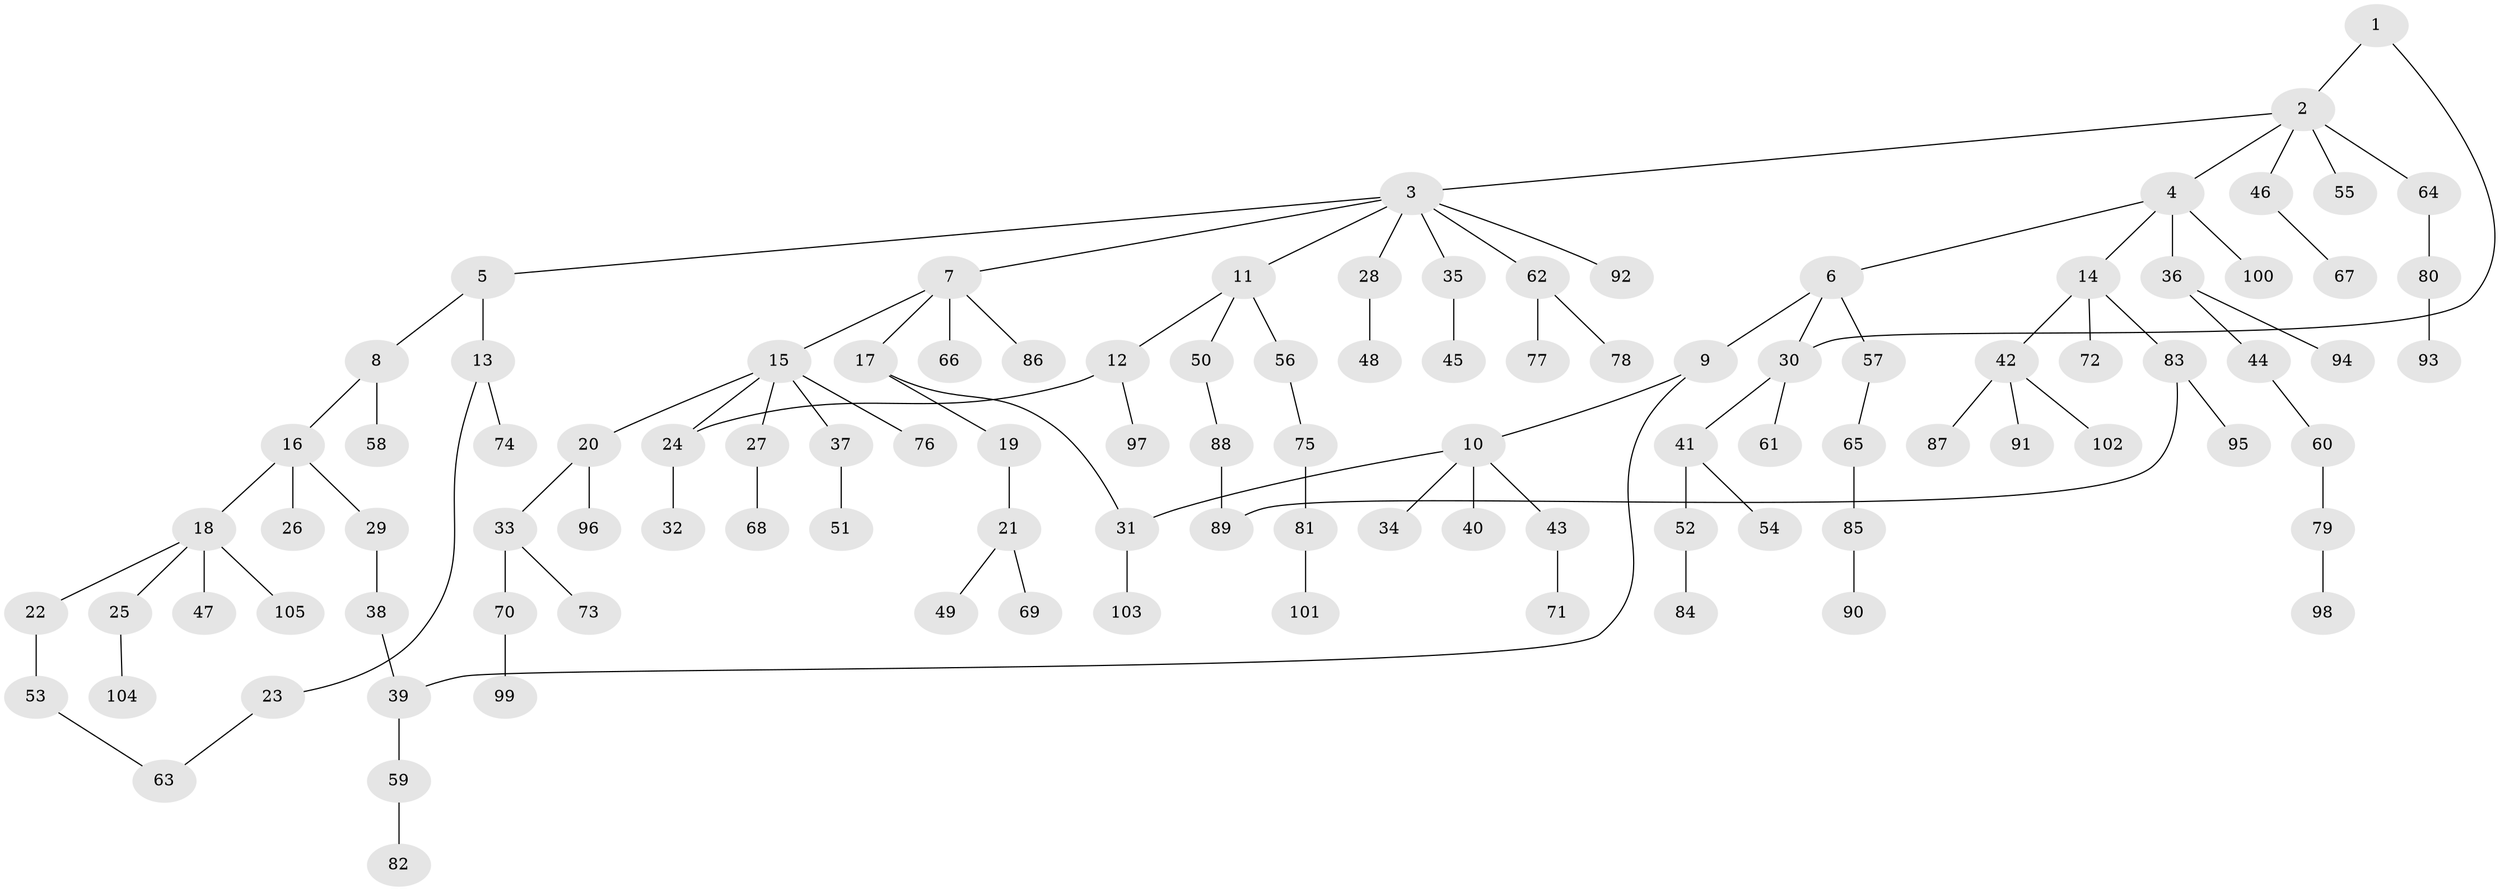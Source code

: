 // coarse degree distribution, {2: 0.27941176470588236, 9: 0.029411764705882353, 4: 0.058823529411764705, 6: 0.014705882352941176, 5: 0.029411764705882353, 3: 0.08823529411764706, 7: 0.014705882352941176, 1: 0.4852941176470588}
// Generated by graph-tools (version 1.1) at 2025/41/03/06/25 10:41:30]
// undirected, 105 vertices, 110 edges
graph export_dot {
graph [start="1"]
  node [color=gray90,style=filled];
  1;
  2;
  3;
  4;
  5;
  6;
  7;
  8;
  9;
  10;
  11;
  12;
  13;
  14;
  15;
  16;
  17;
  18;
  19;
  20;
  21;
  22;
  23;
  24;
  25;
  26;
  27;
  28;
  29;
  30;
  31;
  32;
  33;
  34;
  35;
  36;
  37;
  38;
  39;
  40;
  41;
  42;
  43;
  44;
  45;
  46;
  47;
  48;
  49;
  50;
  51;
  52;
  53;
  54;
  55;
  56;
  57;
  58;
  59;
  60;
  61;
  62;
  63;
  64;
  65;
  66;
  67;
  68;
  69;
  70;
  71;
  72;
  73;
  74;
  75;
  76;
  77;
  78;
  79;
  80;
  81;
  82;
  83;
  84;
  85;
  86;
  87;
  88;
  89;
  90;
  91;
  92;
  93;
  94;
  95;
  96;
  97;
  98;
  99;
  100;
  101;
  102;
  103;
  104;
  105;
  1 -- 2;
  1 -- 30;
  2 -- 3;
  2 -- 4;
  2 -- 46;
  2 -- 55;
  2 -- 64;
  3 -- 5;
  3 -- 7;
  3 -- 11;
  3 -- 28;
  3 -- 35;
  3 -- 62;
  3 -- 92;
  4 -- 6;
  4 -- 14;
  4 -- 36;
  4 -- 100;
  5 -- 8;
  5 -- 13;
  6 -- 9;
  6 -- 57;
  6 -- 30;
  7 -- 15;
  7 -- 17;
  7 -- 66;
  7 -- 86;
  8 -- 16;
  8 -- 58;
  9 -- 10;
  9 -- 39;
  10 -- 31;
  10 -- 34;
  10 -- 40;
  10 -- 43;
  11 -- 12;
  11 -- 50;
  11 -- 56;
  12 -- 24;
  12 -- 97;
  13 -- 23;
  13 -- 74;
  14 -- 42;
  14 -- 72;
  14 -- 83;
  15 -- 20;
  15 -- 27;
  15 -- 37;
  15 -- 76;
  15 -- 24;
  16 -- 18;
  16 -- 26;
  16 -- 29;
  17 -- 19;
  17 -- 31;
  18 -- 22;
  18 -- 25;
  18 -- 47;
  18 -- 105;
  19 -- 21;
  20 -- 33;
  20 -- 96;
  21 -- 49;
  21 -- 69;
  22 -- 53;
  23 -- 63;
  24 -- 32;
  25 -- 104;
  27 -- 68;
  28 -- 48;
  29 -- 38;
  30 -- 41;
  30 -- 61;
  31 -- 103;
  33 -- 70;
  33 -- 73;
  35 -- 45;
  36 -- 44;
  36 -- 94;
  37 -- 51;
  38 -- 39;
  39 -- 59;
  41 -- 52;
  41 -- 54;
  42 -- 87;
  42 -- 91;
  42 -- 102;
  43 -- 71;
  44 -- 60;
  46 -- 67;
  50 -- 88;
  52 -- 84;
  53 -- 63;
  56 -- 75;
  57 -- 65;
  59 -- 82;
  60 -- 79;
  62 -- 77;
  62 -- 78;
  64 -- 80;
  65 -- 85;
  70 -- 99;
  75 -- 81;
  79 -- 98;
  80 -- 93;
  81 -- 101;
  83 -- 89;
  83 -- 95;
  85 -- 90;
  88 -- 89;
}
